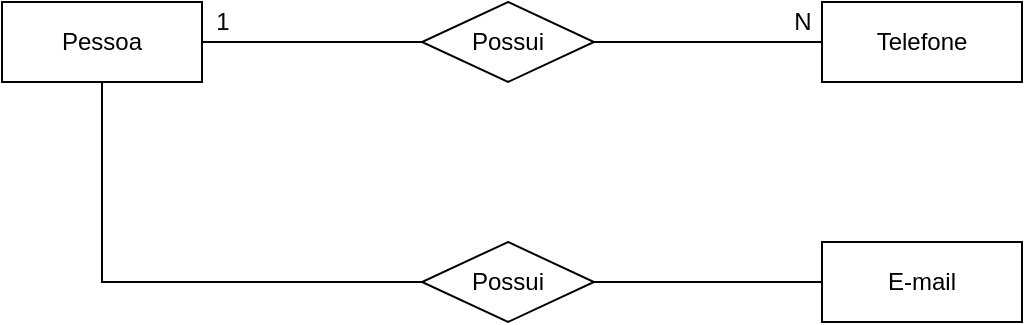 <mxfile version="14.9.3" type="device"><diagram id="yTPNIC5waNyN6JMZEZ7L" name="Page-1"><mxGraphModel dx="1038" dy="521" grid="1" gridSize="10" guides="1" tooltips="1" connect="1" arrows="1" fold="1" page="1" pageScale="1" pageWidth="827" pageHeight="1169" math="0" shadow="0"><root><mxCell id="0"/><mxCell id="1" parent="0"/><mxCell id="H2vjiijbKJZ6AQ70278K-8" value="" style="edgeStyle=orthogonalEdgeStyle;rounded=0;orthogonalLoop=1;jettySize=auto;html=1;endArrow=none;endFill=0;" edge="1" parent="1" source="H2vjiijbKJZ6AQ70278K-1" target="H2vjiijbKJZ6AQ70278K-4"><mxGeometry relative="1" as="geometry"/></mxCell><mxCell id="H2vjiijbKJZ6AQ70278K-9" style="edgeStyle=orthogonalEdgeStyle;rounded=0;orthogonalLoop=1;jettySize=auto;html=1;endArrow=none;endFill=0;entryX=0;entryY=0.5;entryDx=0;entryDy=0;exitX=0.5;exitY=1;exitDx=0;exitDy=0;" edge="1" parent="1" source="H2vjiijbKJZ6AQ70278K-1" target="H2vjiijbKJZ6AQ70278K-5"><mxGeometry relative="1" as="geometry"><mxPoint x="150" y="250" as="targetPoint"/></mxGeometry></mxCell><mxCell id="H2vjiijbKJZ6AQ70278K-1" value="Pessoa" style="whiteSpace=wrap;html=1;align=center;" vertex="1" parent="1"><mxGeometry x="100" y="80" width="100" height="40" as="geometry"/></mxCell><mxCell id="H2vjiijbKJZ6AQ70278K-2" value="Telefone" style="whiteSpace=wrap;html=1;align=center;" vertex="1" parent="1"><mxGeometry x="510" y="80" width="100" height="40" as="geometry"/></mxCell><mxCell id="H2vjiijbKJZ6AQ70278K-3" value="E-mail" style="whiteSpace=wrap;html=1;align=center;" vertex="1" parent="1"><mxGeometry x="510" y="200" width="100" height="40" as="geometry"/></mxCell><mxCell id="H2vjiijbKJZ6AQ70278K-7" value="" style="edgeStyle=orthogonalEdgeStyle;rounded=0;orthogonalLoop=1;jettySize=auto;html=1;endArrow=none;endFill=0;" edge="1" parent="1" source="H2vjiijbKJZ6AQ70278K-4" target="H2vjiijbKJZ6AQ70278K-2"><mxGeometry relative="1" as="geometry"/></mxCell><mxCell id="H2vjiijbKJZ6AQ70278K-4" value="Possui" style="shape=rhombus;perimeter=rhombusPerimeter;whiteSpace=wrap;html=1;align=center;" vertex="1" parent="1"><mxGeometry x="310" y="80" width="86" height="40" as="geometry"/></mxCell><mxCell id="H2vjiijbKJZ6AQ70278K-6" value="" style="edgeStyle=orthogonalEdgeStyle;rounded=0;orthogonalLoop=1;jettySize=auto;html=1;endArrow=none;endFill=0;" edge="1" parent="1" source="H2vjiijbKJZ6AQ70278K-5" target="H2vjiijbKJZ6AQ70278K-3"><mxGeometry relative="1" as="geometry"/></mxCell><mxCell id="H2vjiijbKJZ6AQ70278K-5" value="Possui" style="shape=rhombus;perimeter=rhombusPerimeter;whiteSpace=wrap;html=1;align=center;" vertex="1" parent="1"><mxGeometry x="310" y="200" width="86" height="40" as="geometry"/></mxCell><mxCell id="H2vjiijbKJZ6AQ70278K-10" value="1" style="text;html=1;align=center;verticalAlign=middle;resizable=0;points=[];autosize=1;strokeColor=none;" vertex="1" parent="1"><mxGeometry x="200" y="80" width="20" height="20" as="geometry"/></mxCell><mxCell id="H2vjiijbKJZ6AQ70278K-12" value="N" style="text;html=1;align=center;verticalAlign=middle;resizable=0;points=[];autosize=1;strokeColor=none;" vertex="1" parent="1"><mxGeometry x="490" y="80" width="20" height="20" as="geometry"/></mxCell></root></mxGraphModel></diagram></mxfile>
